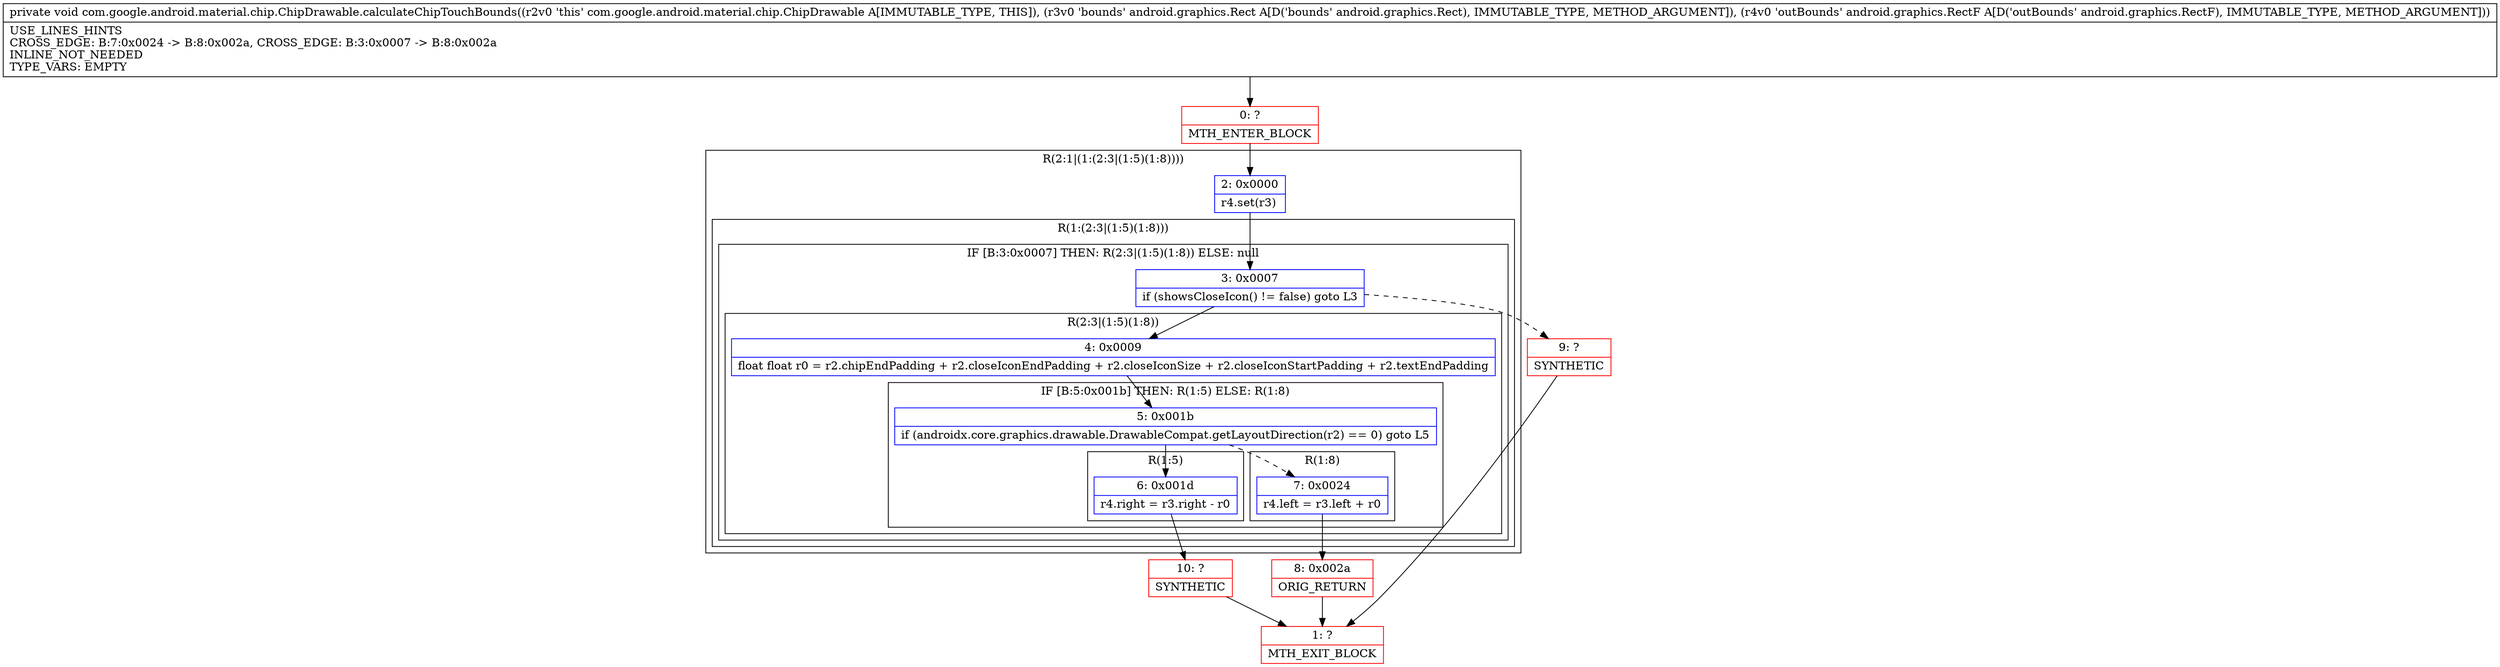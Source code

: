 digraph "CFG forcom.google.android.material.chip.ChipDrawable.calculateChipTouchBounds(Landroid\/graphics\/Rect;Landroid\/graphics\/RectF;)V" {
subgraph cluster_Region_430962440 {
label = "R(2:1|(1:(2:3|(1:5)(1:8))))";
node [shape=record,color=blue];
Node_2 [shape=record,label="{2\:\ 0x0000|r4.set(r3)\l}"];
subgraph cluster_Region_1714964168 {
label = "R(1:(2:3|(1:5)(1:8)))";
node [shape=record,color=blue];
subgraph cluster_IfRegion_204705093 {
label = "IF [B:3:0x0007] THEN: R(2:3|(1:5)(1:8)) ELSE: null";
node [shape=record,color=blue];
Node_3 [shape=record,label="{3\:\ 0x0007|if (showsCloseIcon() != false) goto L3\l}"];
subgraph cluster_Region_235864772 {
label = "R(2:3|(1:5)(1:8))";
node [shape=record,color=blue];
Node_4 [shape=record,label="{4\:\ 0x0009|float float r0 = r2.chipEndPadding + r2.closeIconEndPadding + r2.closeIconSize + r2.closeIconStartPadding + r2.textEndPadding\l}"];
subgraph cluster_IfRegion_1622918801 {
label = "IF [B:5:0x001b] THEN: R(1:5) ELSE: R(1:8)";
node [shape=record,color=blue];
Node_5 [shape=record,label="{5\:\ 0x001b|if (androidx.core.graphics.drawable.DrawableCompat.getLayoutDirection(r2) == 0) goto L5\l}"];
subgraph cluster_Region_513194439 {
label = "R(1:5)";
node [shape=record,color=blue];
Node_6 [shape=record,label="{6\:\ 0x001d|r4.right = r3.right \- r0\l}"];
}
subgraph cluster_Region_1604615637 {
label = "R(1:8)";
node [shape=record,color=blue];
Node_7 [shape=record,label="{7\:\ 0x0024|r4.left = r3.left + r0\l}"];
}
}
}
}
}
}
Node_0 [shape=record,color=red,label="{0\:\ ?|MTH_ENTER_BLOCK\l}"];
Node_10 [shape=record,color=red,label="{10\:\ ?|SYNTHETIC\l}"];
Node_1 [shape=record,color=red,label="{1\:\ ?|MTH_EXIT_BLOCK\l}"];
Node_8 [shape=record,color=red,label="{8\:\ 0x002a|ORIG_RETURN\l}"];
Node_9 [shape=record,color=red,label="{9\:\ ?|SYNTHETIC\l}"];
MethodNode[shape=record,label="{private void com.google.android.material.chip.ChipDrawable.calculateChipTouchBounds((r2v0 'this' com.google.android.material.chip.ChipDrawable A[IMMUTABLE_TYPE, THIS]), (r3v0 'bounds' android.graphics.Rect A[D('bounds' android.graphics.Rect), IMMUTABLE_TYPE, METHOD_ARGUMENT]), (r4v0 'outBounds' android.graphics.RectF A[D('outBounds' android.graphics.RectF), IMMUTABLE_TYPE, METHOD_ARGUMENT]))  | USE_LINES_HINTS\lCROSS_EDGE: B:7:0x0024 \-\> B:8:0x002a, CROSS_EDGE: B:3:0x0007 \-\> B:8:0x002a\lINLINE_NOT_NEEDED\lTYPE_VARS: EMPTY\l}"];
MethodNode -> Node_0;Node_2 -> Node_3;
Node_3 -> Node_4;
Node_3 -> Node_9[style=dashed];
Node_4 -> Node_5;
Node_5 -> Node_6;
Node_5 -> Node_7[style=dashed];
Node_6 -> Node_10;
Node_7 -> Node_8;
Node_0 -> Node_2;
Node_10 -> Node_1;
Node_8 -> Node_1;
Node_9 -> Node_1;
}

